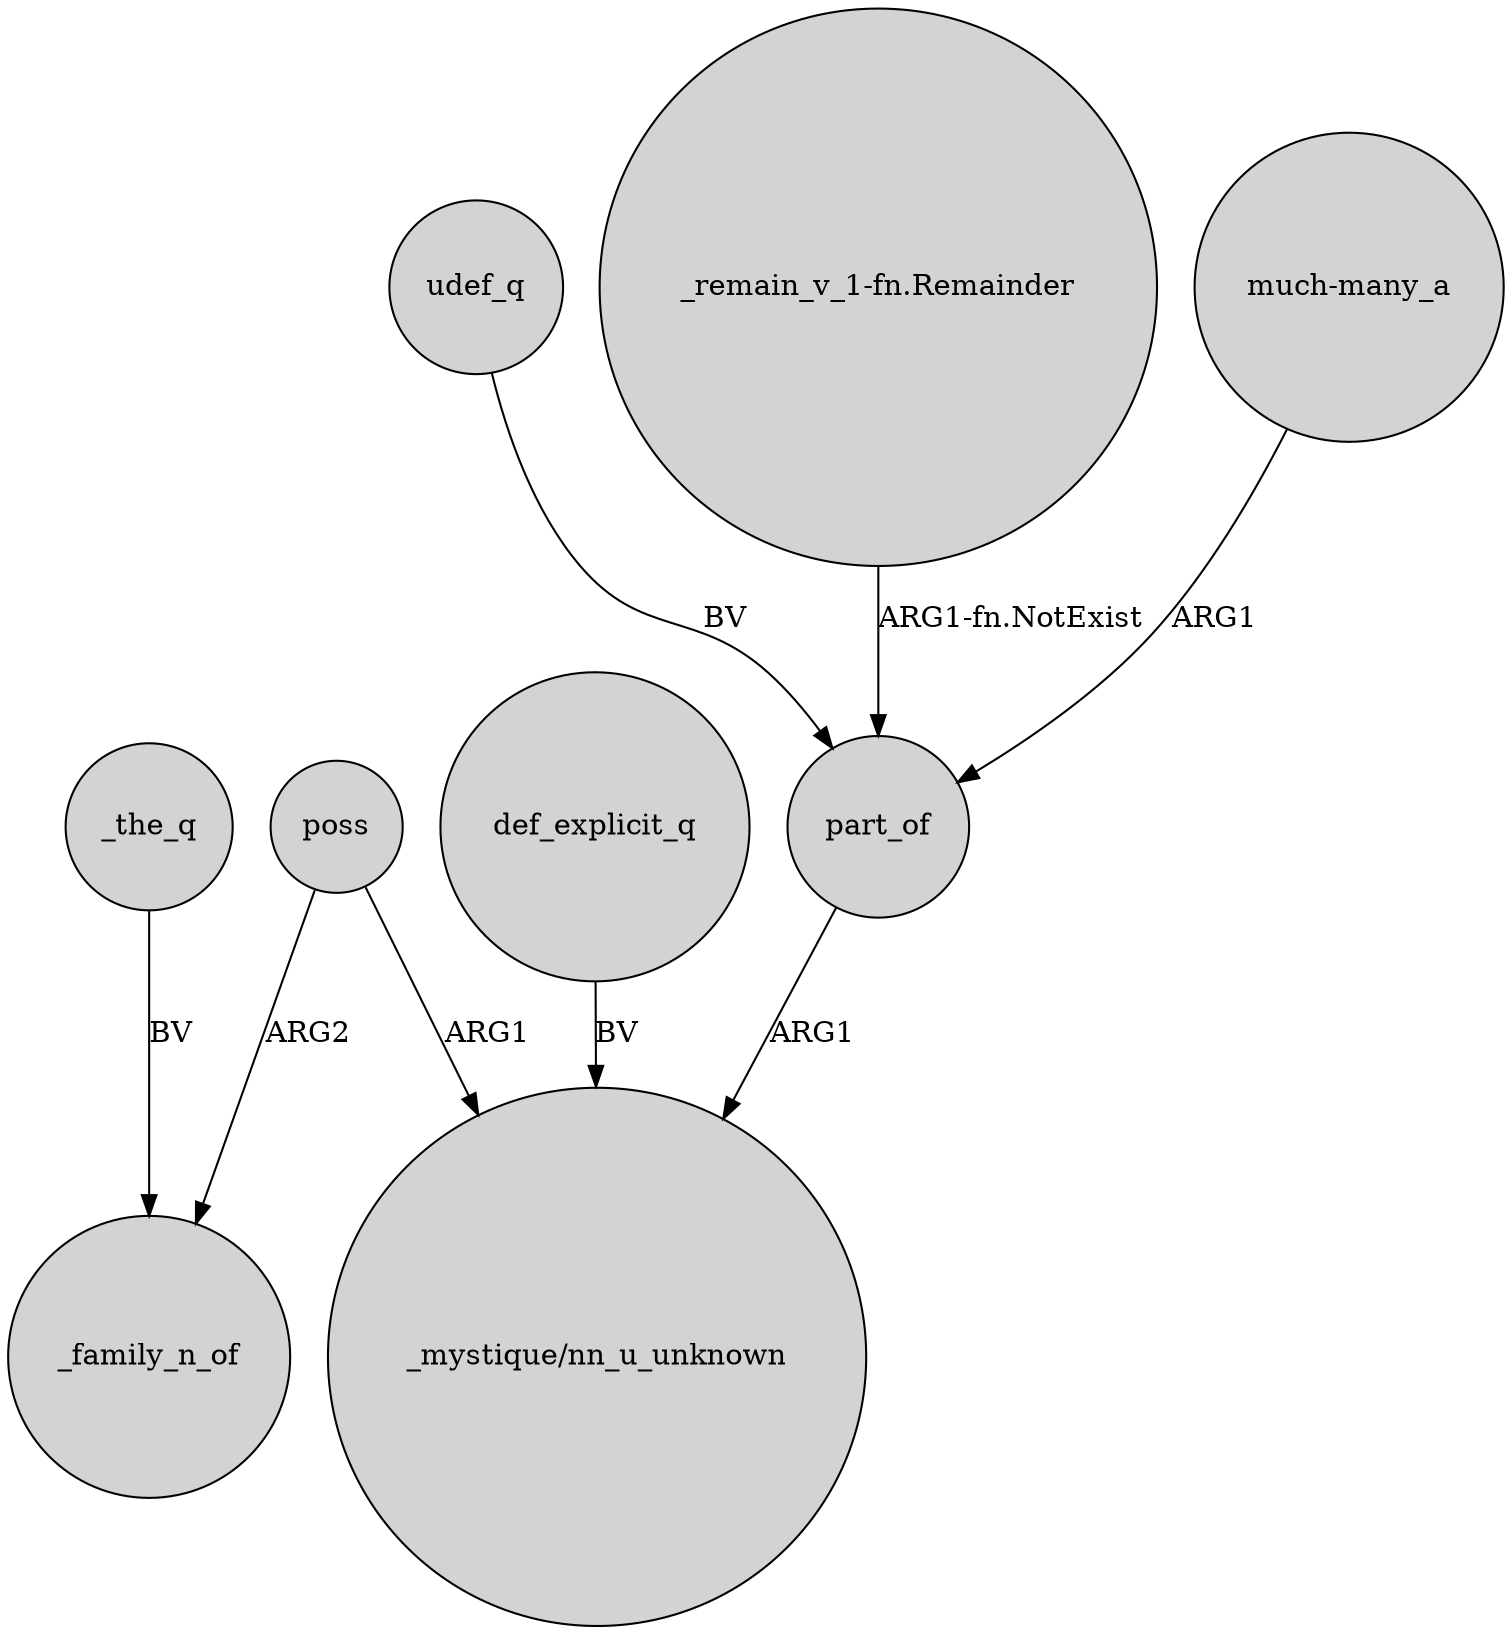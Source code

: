 digraph {
	node [shape=circle style=filled]
	poss -> _family_n_of [label=ARG2]
	_the_q -> _family_n_of [label=BV]
	part_of -> "_mystique/nn_u_unknown" [label=ARG1]
	udef_q -> part_of [label=BV]
	poss -> "_mystique/nn_u_unknown" [label=ARG1]
	"_remain_v_1-fn.Remainder" -> part_of [label="ARG1-fn.NotExist"]
	"much-many_a" -> part_of [label=ARG1]
	def_explicit_q -> "_mystique/nn_u_unknown" [label=BV]
}
